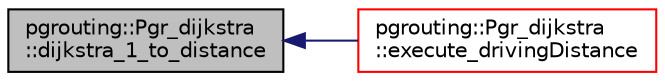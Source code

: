 digraph "pgrouting::Pgr_dijkstra::dijkstra_1_to_distance"
{
  edge [fontname="Helvetica",fontsize="10",labelfontname="Helvetica",labelfontsize="10"];
  node [fontname="Helvetica",fontsize="10",shape=record];
  rankdir="LR";
  Node112 [label="pgrouting::Pgr_dijkstra\l::dijkstra_1_to_distance",height=0.2,width=0.4,color="black", fillcolor="grey75", style="filled", fontcolor="black"];
  Node112 -> Node113 [dir="back",color="midnightblue",fontsize="10",style="solid",fontname="Helvetica"];
  Node113 [label="pgrouting::Pgr_dijkstra\l::execute_drivingDistance",height=0.2,width=0.4,color="red", fillcolor="white", style="filled",URL="$classpgrouting_1_1Pgr__dijkstra.html#a3b272d975a45bf50fe5d663ada76c8ef",tooltip="to use with driving distance "];
}
